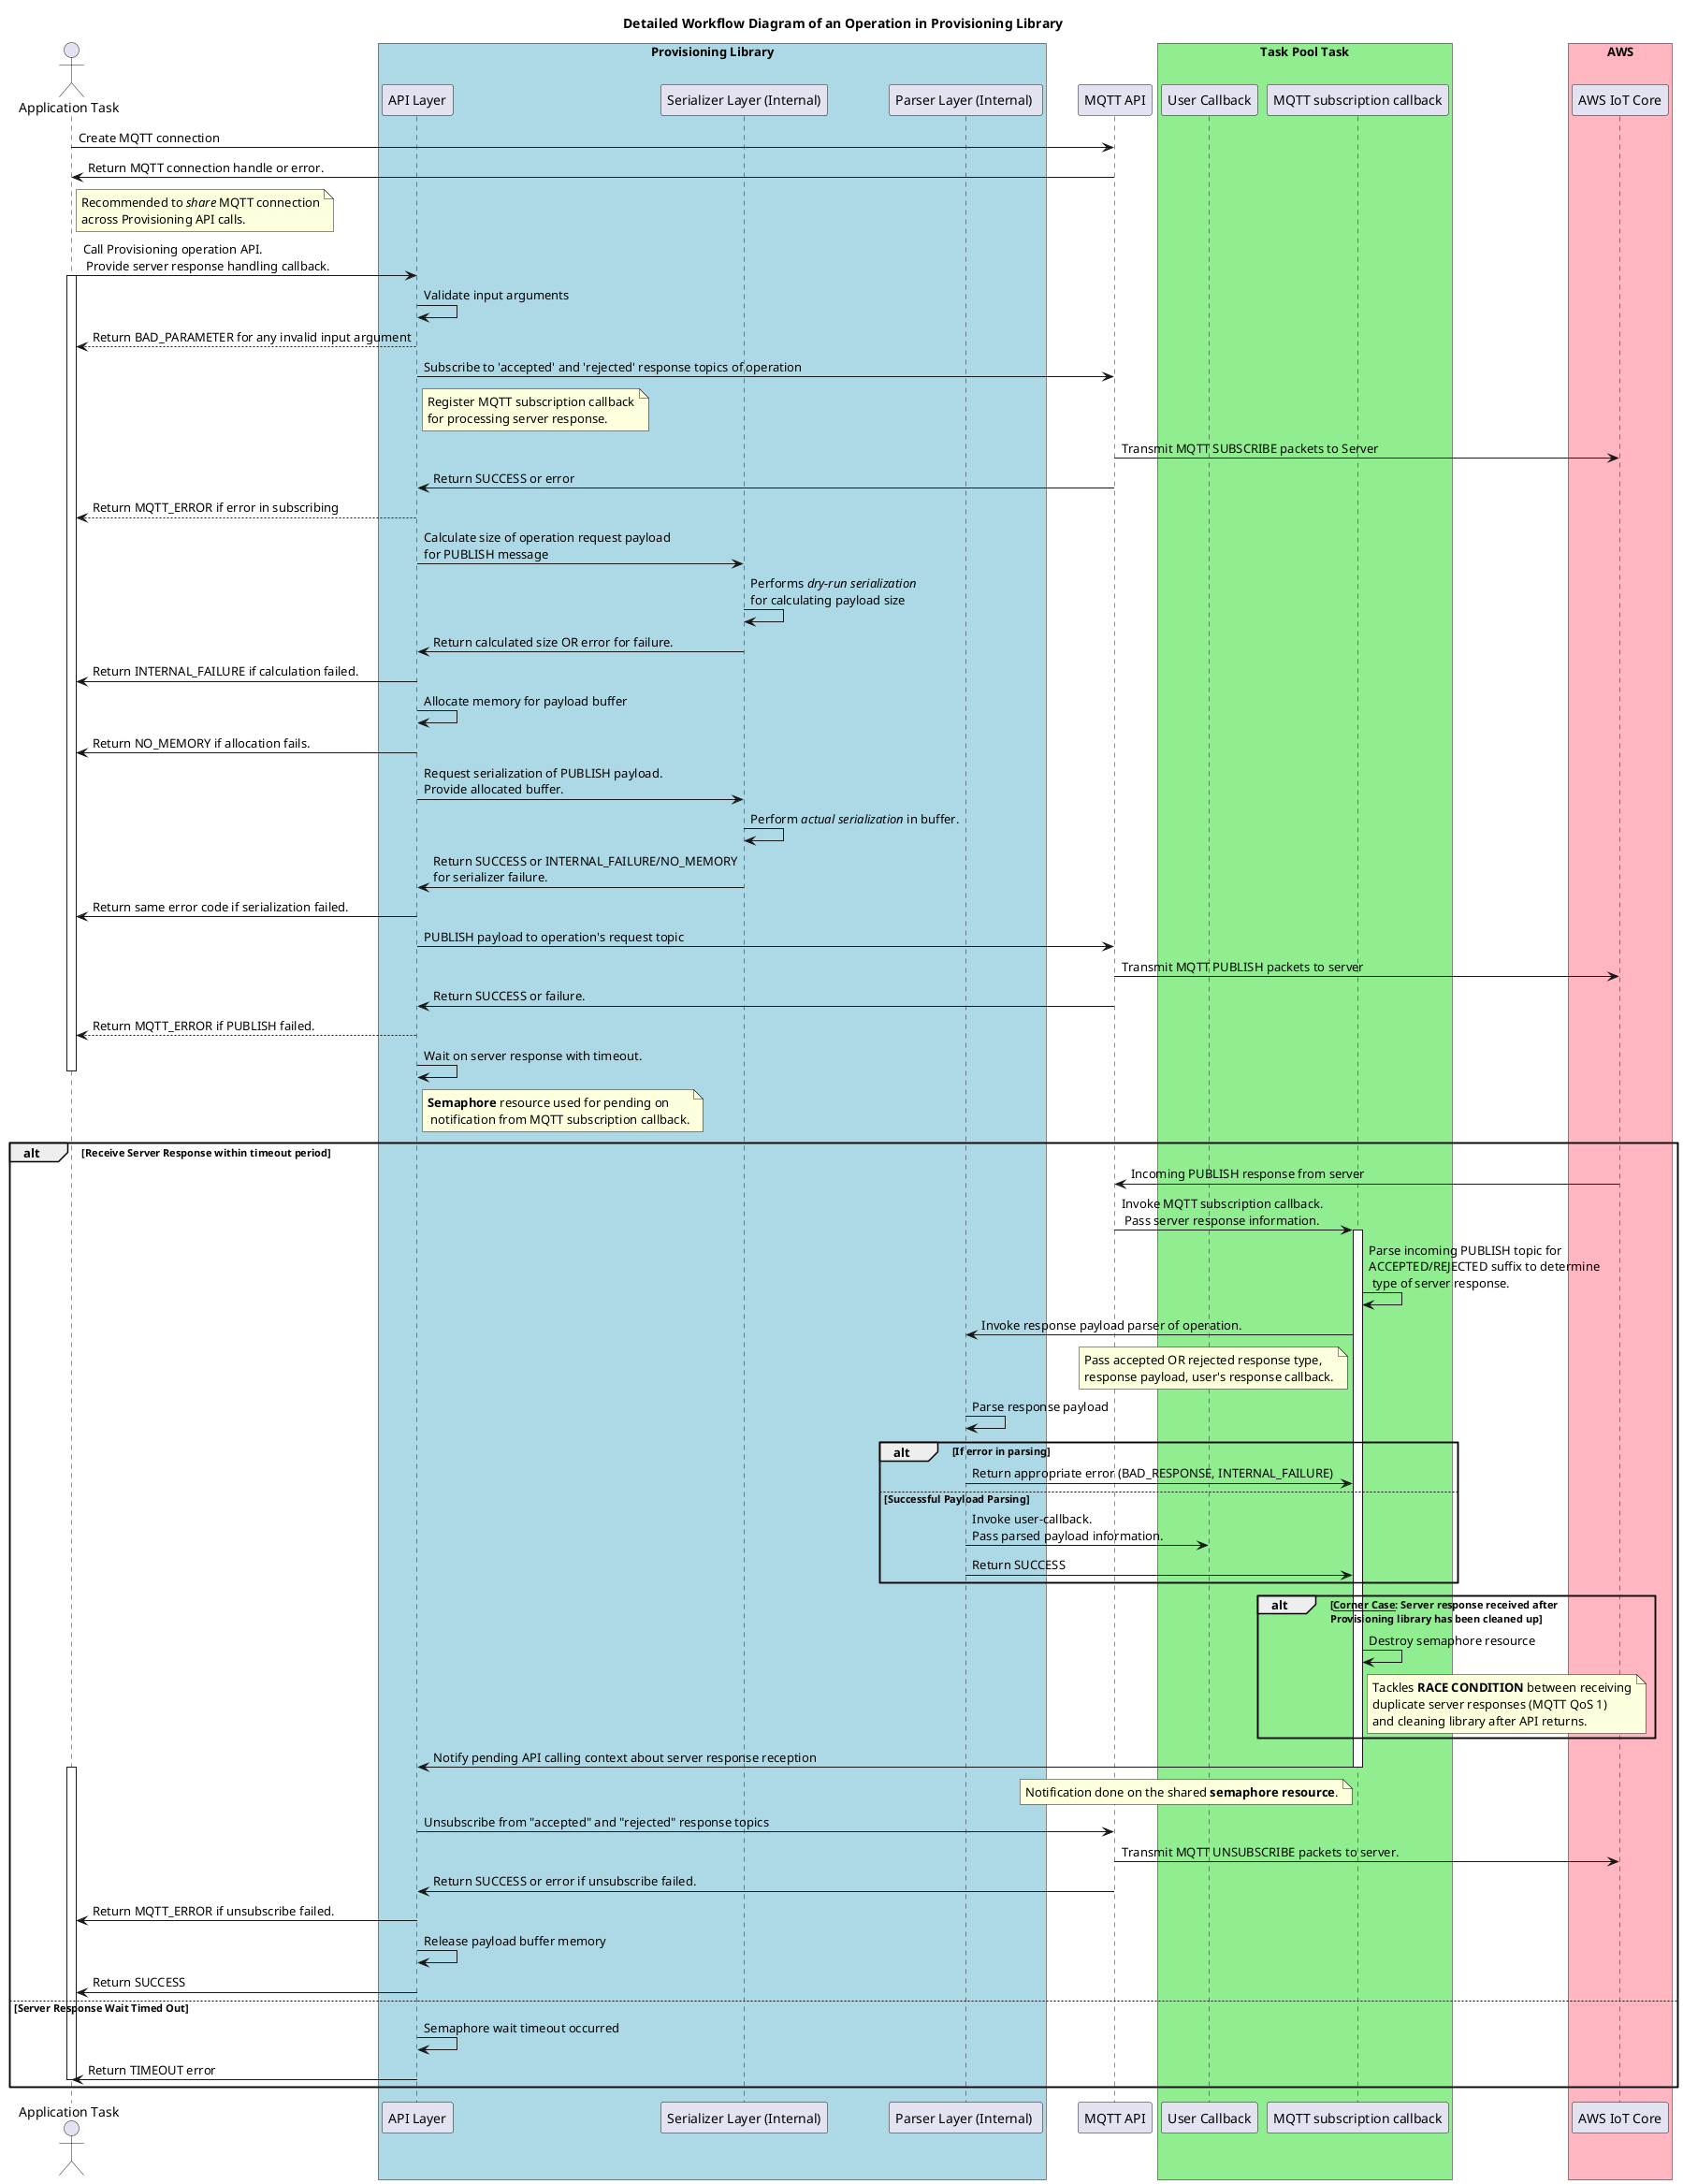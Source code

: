@startuml

title Detailed Workflow Diagram of an Operation in Provisioning Library

skinparam classFontSize 8
skinparam classFontName Helvetica

actor "Application Task" as app

box "Provisioning Library" #LightBlue
participant "API Layer" as provisioning
participant "Serializer Layer (Internal)" as serializer
participant "Parser Layer (Internal) " as parser
end box

participant "MQTT API" as mqtt

box "Task Pool Task" #LightGreen
participant "User Callback" as userCallback
participant "MQTT subscription callback" as callback
end box

box "AWS" #LightPink
participant "AWS IoT Core" as aws
end box

app -> mqtt: Create MQTT connection
mqtt -> app: Return MQTT connection handle or error.
note right of app: Recommended to <i>share</i> MQTT connection\nacross Provisioning API calls.

app -> provisioning: Call Provisioning operation API.\n Provide server response handling callback.
activate app

provisioning -> provisioning: Validate input arguments
provisioning --> app: Return BAD_PARAMETER for any invalid input argument

provisioning -> mqtt: Subscribe to 'accepted' and 'rejected' response topics of operation
note right of provisioning: Register MQTT subscription callback\nfor processing server response.

mqtt -> aws: Transmit MQTT SUBSCRIBE packets to Server
mqtt -> provisioning: Return SUCCESS or error
provisioning --> app: Return MQTT_ERROR if error in subscribing

provisioning -> serializer: Calculate size of operation request payload\nfor PUBLISH message
serializer -> serializer: Performs <i>dry-run serialization</i>\nfor calculating payload size
serializer -> provisioning: Return calculated size OR error for failure.
provisioning -> app: Return INTERNAL_FAILURE if calculation failed.

provisioning -> provisioning: Allocate memory for payload buffer
provisioning -> app: Return NO_MEMORY if allocation fails.

provisioning -> serializer: Request serialization of PUBLISH payload. \nProvide allocated buffer.  
serializer -> serializer: Perform <i>actual serialization</i> in buffer.
serializer -> provisioning: Return SUCCESS or INTERNAL_FAILURE/NO_MEMORY\nfor serializer failure.
provisioning -> app: Return same error code if serialization failed.

provisioning -> mqtt: PUBLISH payload to operation's request topic
mqtt -> aws: Transmit MQTT PUBLISH packets to server
mqtt -> provisioning: Return SUCCESS or failure.
provisioning --> app: Return MQTT_ERROR if PUBLISH failed.

provisioning -> provisioning: Wait on server response with timeout.
note right of provisioning: <b>Semaphore</b> resource used for pending on\n notification from MQTT subscription callback.
deactivate app
alt Receive Server Response within timeout period
aws -> mqtt : Incoming PUBLISH response from server
mqtt -> callback: Invoke MQTT subscription callback.\n Pass server response information.
activate callback
callback -> callback: Parse incoming PUBLISH topic for\nACCEPTED/REJECTED suffix to determine\n type of server response.
callback -> parser: Invoke response payload parser of operation.
note left of callback: Pass accepted OR rejected response type,\nresponse payload, user's response callback.
parser -> parser: Parse response payload
alt If error in parsing
parser -> callback: Return appropriate error (BAD_RESPONSE, INTERNAL_FAILURE)
else Successful Payload Parsing
parser -> userCallback: Invoke user-callback.\nPass parsed payload information.
parser -> callback: Return SUCCESS
end alt
alt <u>Corner Case</u>: Server response received after\nProvisioning library has been cleaned up
callback -> callback: Destroy semaphore resource
note right of callback: Tackles <b>RACE CONDITION</b> between receiving\nduplicate server responses (MQTT QoS 1)\nand cleaning library after API returns.
end alt
callback -> provisioning: Notify pending API calling context about server response reception
note left of callback: Notification done on the shared <b>semaphore resource</b>.

deactivate callback
activate app

provisioning -> mqtt: Unsubscribe from "accepted" and "rejected" response topics
mqtt -> aws: Transmit MQTT UNSUBSCRIBE packets to server.
mqtt -> provisioning: Return SUCCESS or error if unsubscribe failed.
provisioning -> app: Return MQTT_ERROR if unsubscribe failed.

provisioning -> provisioning: Release payload buffer memory
provisioning -> app: Return SUCCESS

else Server Response Wait Timed Out
provisioning -> provisioning: Semaphore wait timeout occurred
provisioning -> app: Return TIMEOUT error
deactivate app
end alt

@enduml
